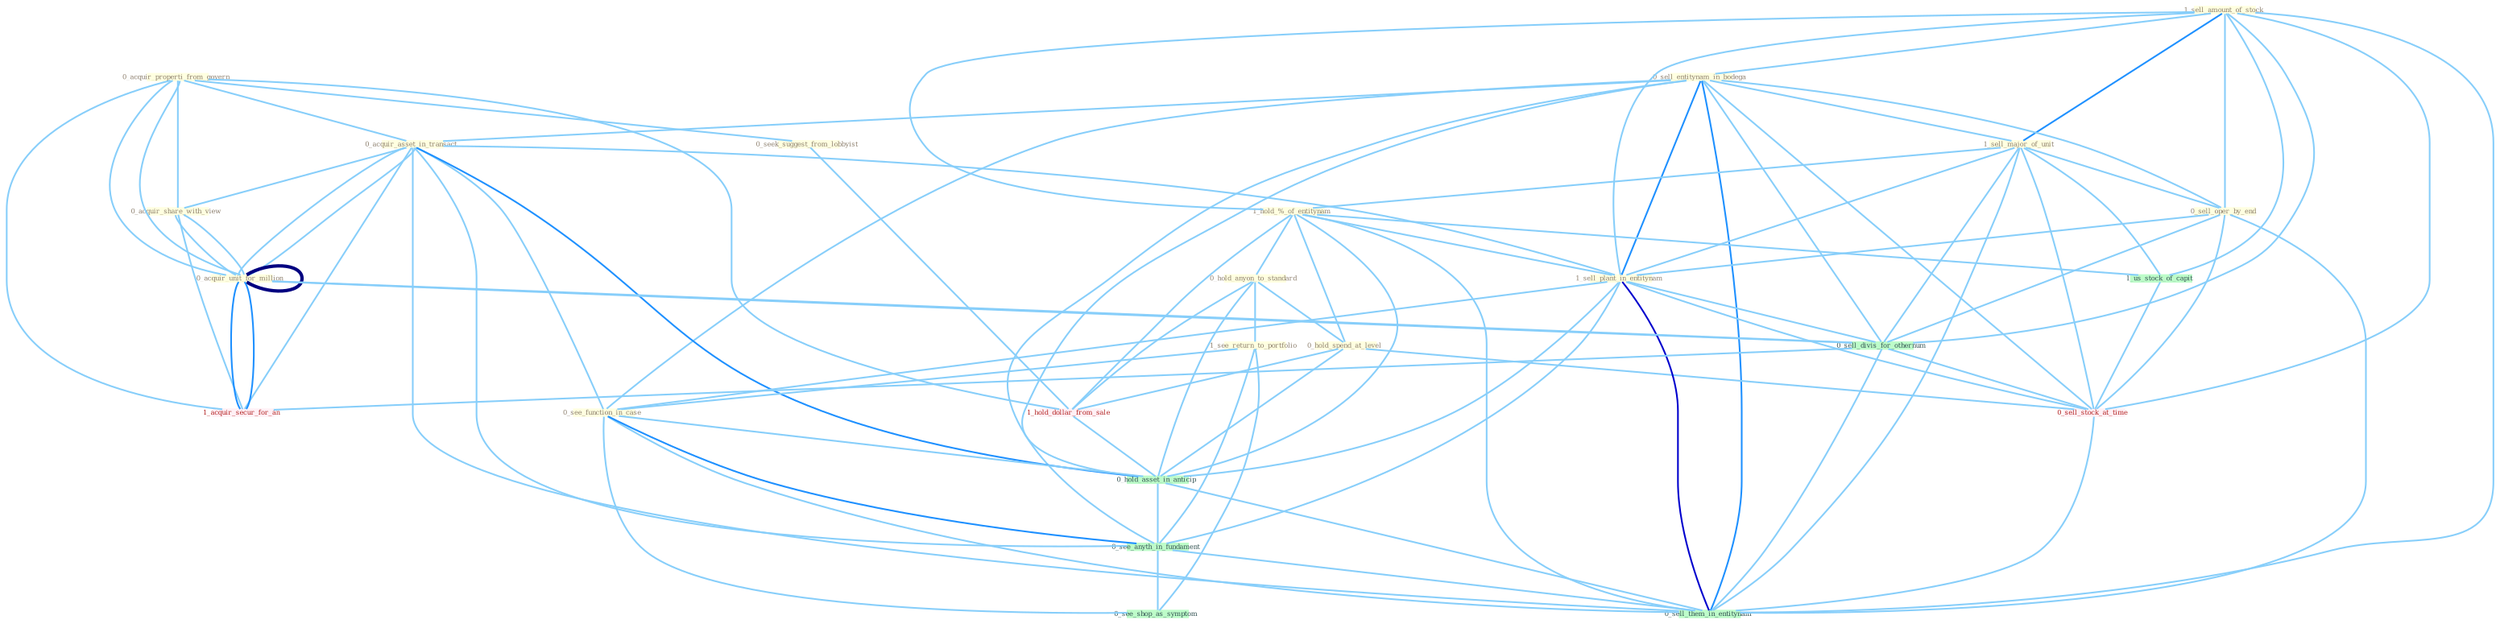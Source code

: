 Graph G{ 
    node
    [shape=polygon,style=filled,width=.5,height=.06,color="#BDFCC9",fixedsize=true,fontsize=4,
    fontcolor="#2f4f4f"];
    {node
    [color="#ffffe0", fontcolor="#8b7d6b"] "0_acquir_properti_from_govern " "1_sell_amount_of_stock " "0_sell_entitynam_in_bodega " "0_acquir_asset_in_transact " "1_sell_major_of_unit " "0_acquir_share_with_view " "1_hold_%_of_entitynam " "0_hold_anyon_to_standard " "0_seek_suggest_from_lobbyist " "0_sell_oper_by_end " "1_see_return_to_portfolio " "0_acquir_unit_for_million " "0_hold_spend_at_level " "1_sell_plant_in_entitynam " "0_see_function_in_case "}
{node [color="#fff0f5", fontcolor="#b22222"] "1_acquir_secur_for_an " "1_hold_dollar_from_sale " "0_sell_stock_at_time "}
edge [color="#B0E2FF"];

	"0_acquir_properti_from_govern " -- "0_acquir_asset_in_transact " [w="1", color="#87cefa" ];
	"0_acquir_properti_from_govern " -- "0_acquir_share_with_view " [w="1", color="#87cefa" ];
	"0_acquir_properti_from_govern " -- "0_seek_suggest_from_lobbyist " [w="1", color="#87cefa" ];
	"0_acquir_properti_from_govern " -- "0_acquir_unit_for_million " [w="1", color="#87cefa" ];
	"0_acquir_properti_from_govern " -- "1_acquir_secur_for_an " [w="1", color="#87cefa" ];
	"0_acquir_properti_from_govern " -- "1_hold_dollar_from_sale " [w="1", color="#87cefa" ];
	"0_acquir_properti_from_govern " -- "0_acquir_unit_for_million " [w="1", color="#87cefa" ];
	"1_sell_amount_of_stock " -- "0_sell_entitynam_in_bodega " [w="1", color="#87cefa" ];
	"1_sell_amount_of_stock " -- "1_sell_major_of_unit " [w="2", color="#1e90ff" , len=0.8];
	"1_sell_amount_of_stock " -- "1_hold_%_of_entitynam " [w="1", color="#87cefa" ];
	"1_sell_amount_of_stock " -- "0_sell_oper_by_end " [w="1", color="#87cefa" ];
	"1_sell_amount_of_stock " -- "1_sell_plant_in_entitynam " [w="1", color="#87cefa" ];
	"1_sell_amount_of_stock " -- "0_sell_divis_for_othernum " [w="1", color="#87cefa" ];
	"1_sell_amount_of_stock " -- "1_us_stock_of_capit " [w="1", color="#87cefa" ];
	"1_sell_amount_of_stock " -- "0_sell_stock_at_time " [w="1", color="#87cefa" ];
	"1_sell_amount_of_stock " -- "0_sell_them_in_entitynam " [w="1", color="#87cefa" ];
	"0_sell_entitynam_in_bodega " -- "0_acquir_asset_in_transact " [w="1", color="#87cefa" ];
	"0_sell_entitynam_in_bodega " -- "1_sell_major_of_unit " [w="1", color="#87cefa" ];
	"0_sell_entitynam_in_bodega " -- "0_sell_oper_by_end " [w="1", color="#87cefa" ];
	"0_sell_entitynam_in_bodega " -- "1_sell_plant_in_entitynam " [w="2", color="#1e90ff" , len=0.8];
	"0_sell_entitynam_in_bodega " -- "0_see_function_in_case " [w="1", color="#87cefa" ];
	"0_sell_entitynam_in_bodega " -- "0_sell_divis_for_othernum " [w="1", color="#87cefa" ];
	"0_sell_entitynam_in_bodega " -- "0_hold_asset_in_anticip " [w="1", color="#87cefa" ];
	"0_sell_entitynam_in_bodega " -- "0_sell_stock_at_time " [w="1", color="#87cefa" ];
	"0_sell_entitynam_in_bodega " -- "0_see_anyth_in_fundament " [w="1", color="#87cefa" ];
	"0_sell_entitynam_in_bodega " -- "0_sell_them_in_entitynam " [w="2", color="#1e90ff" , len=0.8];
	"0_acquir_asset_in_transact " -- "0_acquir_share_with_view " [w="1", color="#87cefa" ];
	"0_acquir_asset_in_transact " -- "0_acquir_unit_for_million " [w="1", color="#87cefa" ];
	"0_acquir_asset_in_transact " -- "1_sell_plant_in_entitynam " [w="1", color="#87cefa" ];
	"0_acquir_asset_in_transact " -- "0_see_function_in_case " [w="1", color="#87cefa" ];
	"0_acquir_asset_in_transact " -- "1_acquir_secur_for_an " [w="1", color="#87cefa" ];
	"0_acquir_asset_in_transact " -- "0_hold_asset_in_anticip " [w="2", color="#1e90ff" , len=0.8];
	"0_acquir_asset_in_transact " -- "0_see_anyth_in_fundament " [w="1", color="#87cefa" ];
	"0_acquir_asset_in_transact " -- "0_acquir_unit_for_million " [w="1", color="#87cefa" ];
	"0_acquir_asset_in_transact " -- "0_sell_them_in_entitynam " [w="1", color="#87cefa" ];
	"1_sell_major_of_unit " -- "1_hold_%_of_entitynam " [w="1", color="#87cefa" ];
	"1_sell_major_of_unit " -- "0_sell_oper_by_end " [w="1", color="#87cefa" ];
	"1_sell_major_of_unit " -- "1_sell_plant_in_entitynam " [w="1", color="#87cefa" ];
	"1_sell_major_of_unit " -- "0_sell_divis_for_othernum " [w="1", color="#87cefa" ];
	"1_sell_major_of_unit " -- "1_us_stock_of_capit " [w="1", color="#87cefa" ];
	"1_sell_major_of_unit " -- "0_sell_stock_at_time " [w="1", color="#87cefa" ];
	"1_sell_major_of_unit " -- "0_sell_them_in_entitynam " [w="1", color="#87cefa" ];
	"0_acquir_share_with_view " -- "0_acquir_unit_for_million " [w="1", color="#87cefa" ];
	"0_acquir_share_with_view " -- "1_acquir_secur_for_an " [w="1", color="#87cefa" ];
	"0_acquir_share_with_view " -- "0_acquir_unit_for_million " [w="1", color="#87cefa" ];
	"1_hold_%_of_entitynam " -- "0_hold_anyon_to_standard " [w="1", color="#87cefa" ];
	"1_hold_%_of_entitynam " -- "0_hold_spend_at_level " [w="1", color="#87cefa" ];
	"1_hold_%_of_entitynam " -- "1_sell_plant_in_entitynam " [w="1", color="#87cefa" ];
	"1_hold_%_of_entitynam " -- "1_us_stock_of_capit " [w="1", color="#87cefa" ];
	"1_hold_%_of_entitynam " -- "1_hold_dollar_from_sale " [w="1", color="#87cefa" ];
	"1_hold_%_of_entitynam " -- "0_hold_asset_in_anticip " [w="1", color="#87cefa" ];
	"1_hold_%_of_entitynam " -- "0_sell_them_in_entitynam " [w="1", color="#87cefa" ];
	"0_hold_anyon_to_standard " -- "1_see_return_to_portfolio " [w="1", color="#87cefa" ];
	"0_hold_anyon_to_standard " -- "0_hold_spend_at_level " [w="1", color="#87cefa" ];
	"0_hold_anyon_to_standard " -- "1_hold_dollar_from_sale " [w="1", color="#87cefa" ];
	"0_hold_anyon_to_standard " -- "0_hold_asset_in_anticip " [w="1", color="#87cefa" ];
	"0_seek_suggest_from_lobbyist " -- "1_hold_dollar_from_sale " [w="1", color="#87cefa" ];
	"0_sell_oper_by_end " -- "1_sell_plant_in_entitynam " [w="1", color="#87cefa" ];
	"0_sell_oper_by_end " -- "0_sell_divis_for_othernum " [w="1", color="#87cefa" ];
	"0_sell_oper_by_end " -- "0_sell_stock_at_time " [w="1", color="#87cefa" ];
	"0_sell_oper_by_end " -- "0_sell_them_in_entitynam " [w="1", color="#87cefa" ];
	"1_see_return_to_portfolio " -- "0_see_function_in_case " [w="1", color="#87cefa" ];
	"1_see_return_to_portfolio " -- "0_see_anyth_in_fundament " [w="1", color="#87cefa" ];
	"1_see_return_to_portfolio " -- "0_see_shop_as_symptom " [w="1", color="#87cefa" ];
	"0_acquir_unit_for_million " -- "0_sell_divis_for_othernum " [w="1", color="#87cefa" ];
	"0_acquir_unit_for_million " -- "1_acquir_secur_for_an " [w="2", color="#1e90ff" , len=0.8];
	"0_acquir_unit_for_million " -- "0_acquir_unit_for_million " [w="4", style=bold, color="#000080", len=0.4];
	"0_hold_spend_at_level " -- "1_hold_dollar_from_sale " [w="1", color="#87cefa" ];
	"0_hold_spend_at_level " -- "0_hold_asset_in_anticip " [w="1", color="#87cefa" ];
	"0_hold_spend_at_level " -- "0_sell_stock_at_time " [w="1", color="#87cefa" ];
	"1_sell_plant_in_entitynam " -- "0_see_function_in_case " [w="1", color="#87cefa" ];
	"1_sell_plant_in_entitynam " -- "0_sell_divis_for_othernum " [w="1", color="#87cefa" ];
	"1_sell_plant_in_entitynam " -- "0_hold_asset_in_anticip " [w="1", color="#87cefa" ];
	"1_sell_plant_in_entitynam " -- "0_sell_stock_at_time " [w="1", color="#87cefa" ];
	"1_sell_plant_in_entitynam " -- "0_see_anyth_in_fundament " [w="1", color="#87cefa" ];
	"1_sell_plant_in_entitynam " -- "0_sell_them_in_entitynam " [w="3", color="#0000cd" , len=0.6];
	"0_see_function_in_case " -- "0_hold_asset_in_anticip " [w="1", color="#87cefa" ];
	"0_see_function_in_case " -- "0_see_anyth_in_fundament " [w="2", color="#1e90ff" , len=0.8];
	"0_see_function_in_case " -- "0_see_shop_as_symptom " [w="1", color="#87cefa" ];
	"0_see_function_in_case " -- "0_sell_them_in_entitynam " [w="1", color="#87cefa" ];
	"0_sell_divis_for_othernum " -- "1_acquir_secur_for_an " [w="1", color="#87cefa" ];
	"0_sell_divis_for_othernum " -- "0_sell_stock_at_time " [w="1", color="#87cefa" ];
	"0_sell_divis_for_othernum " -- "0_acquir_unit_for_million " [w="1", color="#87cefa" ];
	"0_sell_divis_for_othernum " -- "0_sell_them_in_entitynam " [w="1", color="#87cefa" ];
	"1_acquir_secur_for_an " -- "0_acquir_unit_for_million " [w="2", color="#1e90ff" , len=0.8];
	"1_us_stock_of_capit " -- "0_sell_stock_at_time " [w="1", color="#87cefa" ];
	"1_hold_dollar_from_sale " -- "0_hold_asset_in_anticip " [w="1", color="#87cefa" ];
	"0_hold_asset_in_anticip " -- "0_see_anyth_in_fundament " [w="1", color="#87cefa" ];
	"0_hold_asset_in_anticip " -- "0_sell_them_in_entitynam " [w="1", color="#87cefa" ];
	"0_sell_stock_at_time " -- "0_sell_them_in_entitynam " [w="1", color="#87cefa" ];
	"0_see_anyth_in_fundament " -- "0_see_shop_as_symptom " [w="1", color="#87cefa" ];
	"0_see_anyth_in_fundament " -- "0_sell_them_in_entitynam " [w="1", color="#87cefa" ];
}